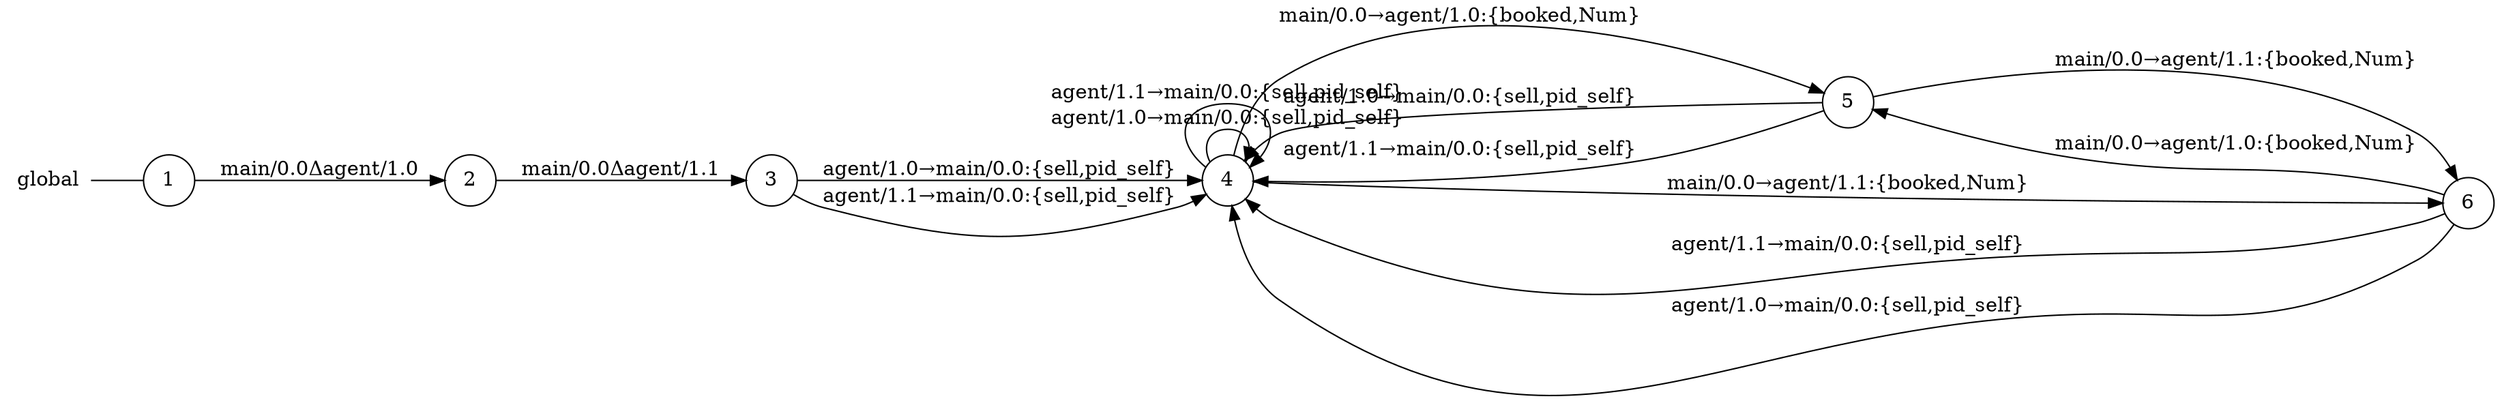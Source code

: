 digraph global {
	rankdir="LR";
	n_0 [label="global", shape="plaintext"];
	n_1 [id="5", shape=circle, label="5"];
	n_2 [id="6", shape=circle, label="6"];
	n_3 [id="1", shape=circle, label="1"];
	n_0 -> n_3 [arrowhead=none];
	n_4 [id="2", shape=circle, label="2"];
	n_5 [id="4", shape=circle, label="4"];
	n_6 [id="3", shape=circle, label="3"];

	n_2 -> n_5 [id="[$e|11]", label="agent/1.1→main/0.0:{sell,pid_self}"];
	n_2 -> n_5 [id="[$e|10]", label="agent/1.0→main/0.0:{sell,pid_self}"];
	n_5 -> n_2 [id="[$e|7]", label="main/0.0→agent/1.1:{booked,Num}"];
	n_6 -> n_5 [id="[$e|2]", label="agent/1.0→main/0.0:{sell,pid_self}"];
	n_6 -> n_5 [id="[$e|3]", label="agent/1.1→main/0.0:{sell,pid_self}"];
	n_5 -> n_1 [id="[$e|5]", label="main/0.0→agent/1.0:{booked,Num}"];
	n_5 -> n_5 [id="[$e|6]", label="agent/1.0→main/0.0:{sell,pid_self}"];
	n_4 -> n_6 [id="[$e|1]", label="main/0.0Δagent/1.1"];
	n_2 -> n_1 [id="[$e|13]", label="main/0.0→agent/1.0:{booked,Num}"];
	n_1 -> n_5 [id="[$e|9]", label="agent/1.0→main/0.0:{sell,pid_self}"];
	n_3 -> n_4 [id="[$e|0]", label="main/0.0Δagent/1.0"];
	n_1 -> n_2 [id="[$e|12]", label="main/0.0→agent/1.1:{booked,Num}"];
	n_5 -> n_5 [id="[$e|4]", label="agent/1.1→main/0.0:{sell,pid_self}"];
	n_1 -> n_5 [id="[$e|8]", label="agent/1.1→main/0.0:{sell,pid_self}"];
}

